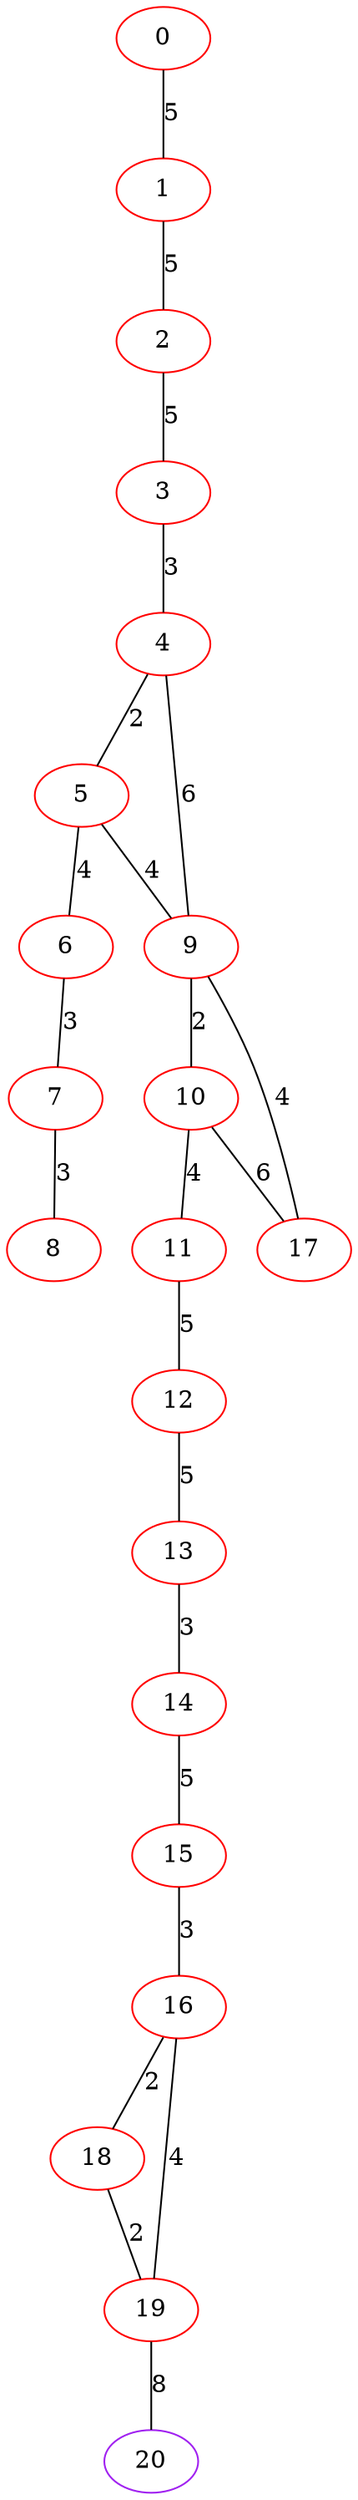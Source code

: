 graph "" {
0 [color=red, weight=1];
1 [color=red, weight=1];
2 [color=red, weight=1];
3 [color=red, weight=1];
4 [color=red, weight=1];
5 [color=red, weight=1];
6 [color=red, weight=1];
7 [color=red, weight=1];
8 [color=red, weight=1];
9 [color=red, weight=1];
10 [color=red, weight=1];
11 [color=red, weight=1];
12 [color=red, weight=1];
13 [color=red, weight=1];
14 [color=red, weight=1];
15 [color=red, weight=1];
16 [color=red, weight=1];
17 [color=red, weight=1];
18 [color=red, weight=1];
19 [color=red, weight=1];
20 [color=purple, weight=4];
0 -- 1  [key=0, label=5];
1 -- 2  [key=0, label=5];
2 -- 3  [key=0, label=5];
3 -- 4  [key=0, label=3];
4 -- 9  [key=0, label=6];
4 -- 5  [key=0, label=2];
5 -- 9  [key=0, label=4];
5 -- 6  [key=0, label=4];
6 -- 7  [key=0, label=3];
7 -- 8  [key=0, label=3];
9 -- 17  [key=0, label=4];
9 -- 10  [key=0, label=2];
10 -- 11  [key=0, label=4];
10 -- 17  [key=0, label=6];
11 -- 12  [key=0, label=5];
12 -- 13  [key=0, label=5];
13 -- 14  [key=0, label=3];
14 -- 15  [key=0, label=5];
15 -- 16  [key=0, label=3];
16 -- 18  [key=0, label=2];
16 -- 19  [key=0, label=4];
18 -- 19  [key=0, label=2];
19 -- 20  [key=0, label=8];
}
